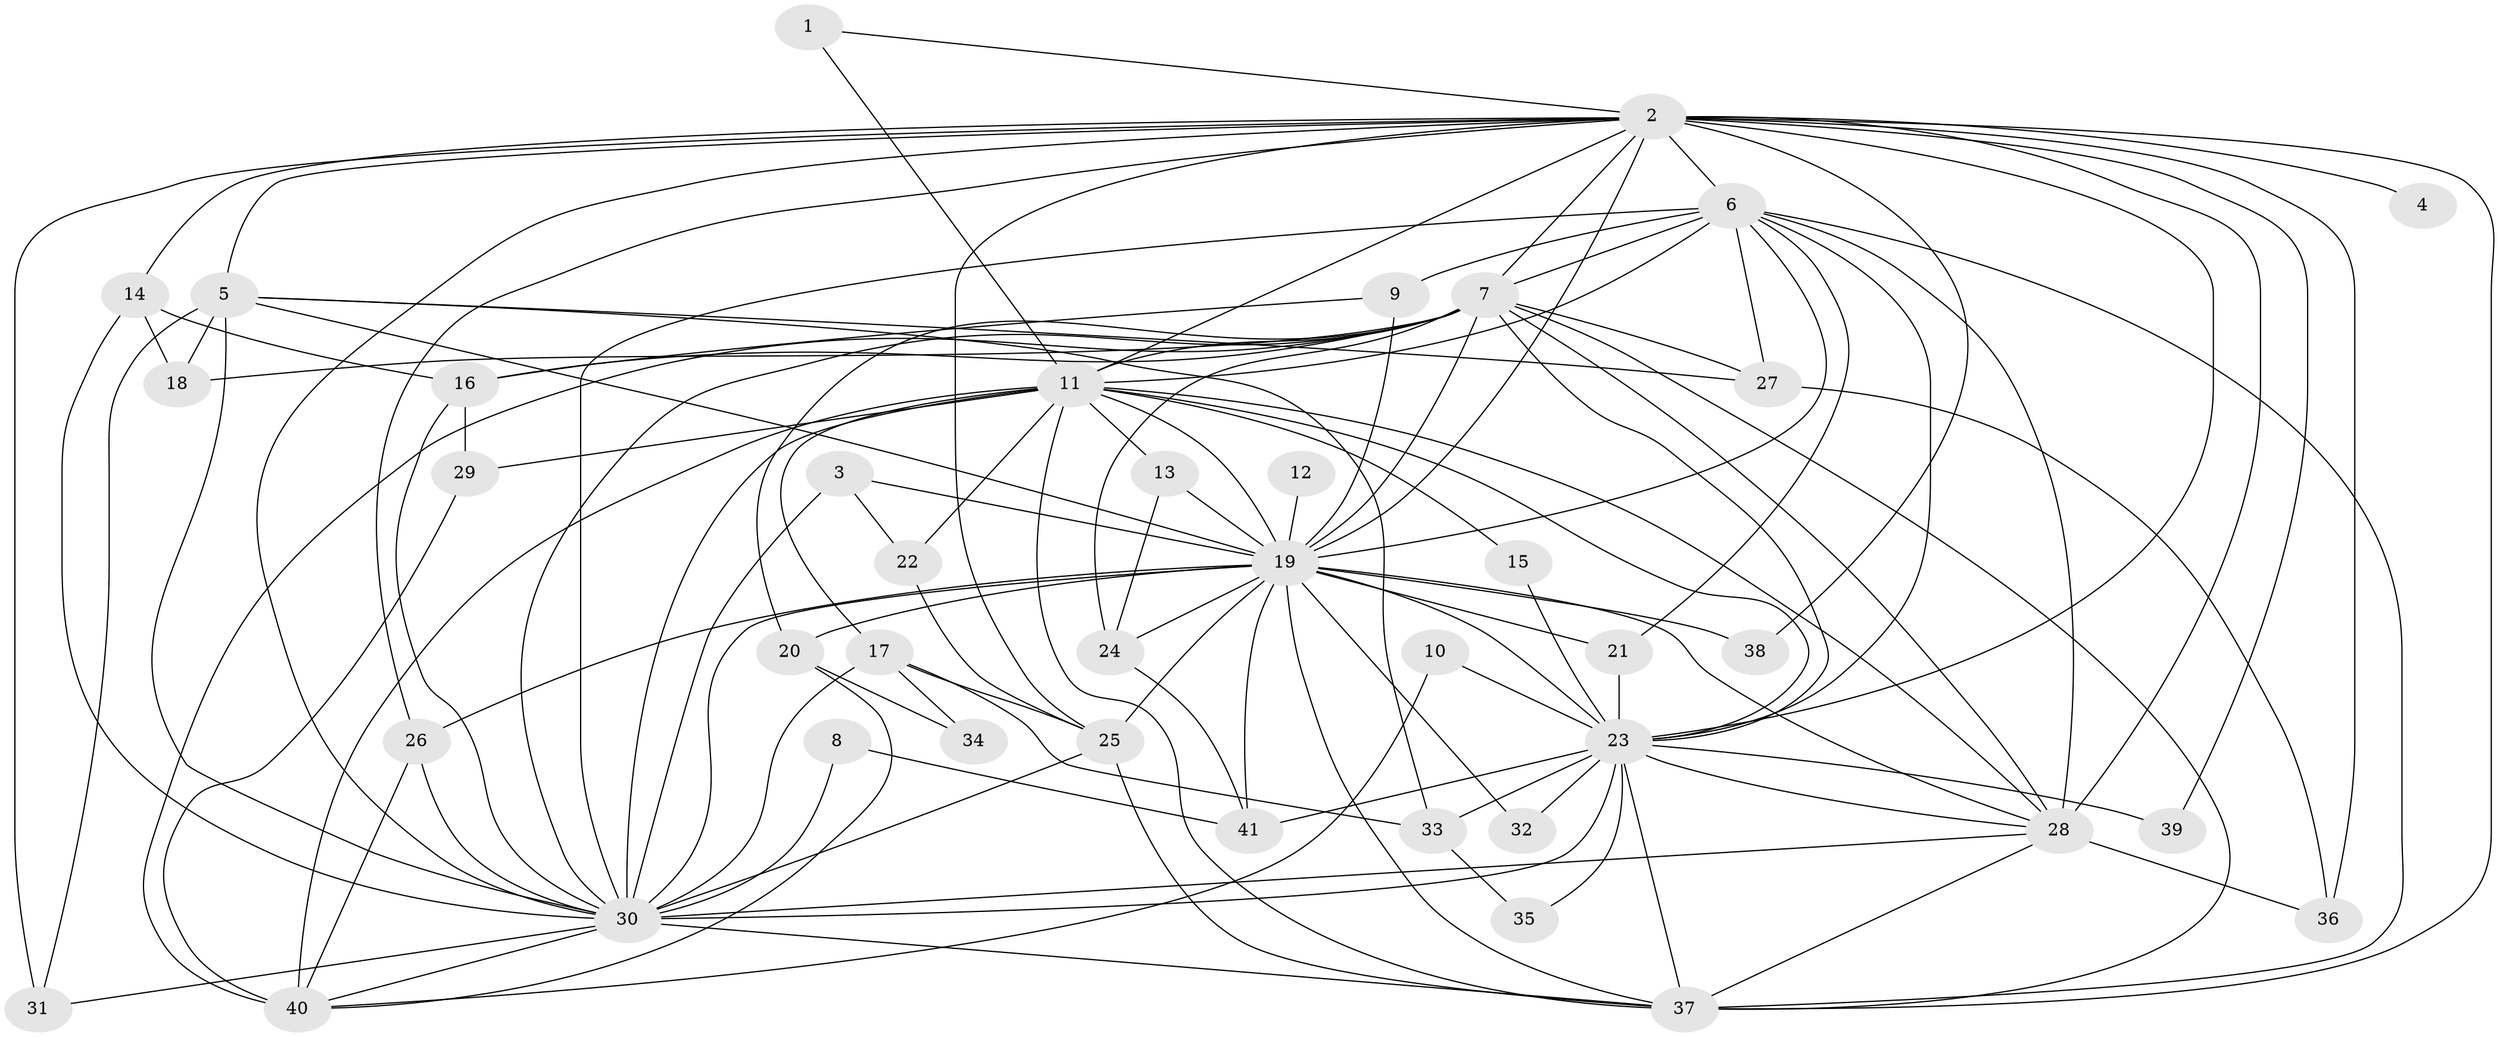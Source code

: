 // original degree distribution, {14: 0.024691358024691357, 17: 0.012345679012345678, 22: 0.024691358024691357, 19: 0.012345679012345678, 13: 0.012345679012345678, 12: 0.012345679012345678, 26: 0.012345679012345678, 25: 0.012345679012345678, 2: 0.5555555555555556, 4: 0.1111111111111111, 5: 0.037037037037037035, 6: 0.012345679012345678, 3: 0.14814814814814814, 7: 0.012345679012345678}
// Generated by graph-tools (version 1.1) at 2025/01/03/09/25 03:01:15]
// undirected, 41 vertices, 118 edges
graph export_dot {
graph [start="1"]
  node [color=gray90,style=filled];
  1;
  2;
  3;
  4;
  5;
  6;
  7;
  8;
  9;
  10;
  11;
  12;
  13;
  14;
  15;
  16;
  17;
  18;
  19;
  20;
  21;
  22;
  23;
  24;
  25;
  26;
  27;
  28;
  29;
  30;
  31;
  32;
  33;
  34;
  35;
  36;
  37;
  38;
  39;
  40;
  41;
  1 -- 2 [weight=1.0];
  1 -- 11 [weight=1.0];
  2 -- 4 [weight=1.0];
  2 -- 5 [weight=1.0];
  2 -- 6 [weight=3.0];
  2 -- 7 [weight=1.0];
  2 -- 11 [weight=1.0];
  2 -- 14 [weight=1.0];
  2 -- 19 [weight=1.0];
  2 -- 23 [weight=1.0];
  2 -- 25 [weight=1.0];
  2 -- 26 [weight=1.0];
  2 -- 28 [weight=1.0];
  2 -- 30 [weight=1.0];
  2 -- 31 [weight=2.0];
  2 -- 36 [weight=1.0];
  2 -- 37 [weight=1.0];
  2 -- 38 [weight=1.0];
  2 -- 39 [weight=1.0];
  3 -- 19 [weight=1.0];
  3 -- 22 [weight=1.0];
  3 -- 30 [weight=1.0];
  5 -- 18 [weight=1.0];
  5 -- 19 [weight=1.0];
  5 -- 27 [weight=1.0];
  5 -- 30 [weight=1.0];
  5 -- 31 [weight=1.0];
  5 -- 33 [weight=1.0];
  6 -- 7 [weight=2.0];
  6 -- 9 [weight=1.0];
  6 -- 11 [weight=3.0];
  6 -- 19 [weight=2.0];
  6 -- 21 [weight=1.0];
  6 -- 23 [weight=2.0];
  6 -- 27 [weight=1.0];
  6 -- 28 [weight=4.0];
  6 -- 30 [weight=3.0];
  6 -- 37 [weight=2.0];
  7 -- 11 [weight=2.0];
  7 -- 16 [weight=1.0];
  7 -- 18 [weight=1.0];
  7 -- 19 [weight=1.0];
  7 -- 20 [weight=1.0];
  7 -- 23 [weight=1.0];
  7 -- 24 [weight=1.0];
  7 -- 27 [weight=1.0];
  7 -- 28 [weight=2.0];
  7 -- 30 [weight=1.0];
  7 -- 37 [weight=1.0];
  7 -- 40 [weight=1.0];
  8 -- 30 [weight=1.0];
  8 -- 41 [weight=1.0];
  9 -- 16 [weight=1.0];
  9 -- 19 [weight=1.0];
  10 -- 23 [weight=1.0];
  10 -- 40 [weight=1.0];
  11 -- 13 [weight=1.0];
  11 -- 15 [weight=1.0];
  11 -- 17 [weight=1.0];
  11 -- 19 [weight=1.0];
  11 -- 22 [weight=1.0];
  11 -- 23 [weight=1.0];
  11 -- 28 [weight=1.0];
  11 -- 29 [weight=2.0];
  11 -- 30 [weight=4.0];
  11 -- 37 [weight=1.0];
  11 -- 40 [weight=1.0];
  12 -- 19 [weight=1.0];
  13 -- 19 [weight=2.0];
  13 -- 24 [weight=1.0];
  14 -- 16 [weight=1.0];
  14 -- 18 [weight=1.0];
  14 -- 30 [weight=1.0];
  15 -- 23 [weight=1.0];
  16 -- 29 [weight=1.0];
  16 -- 30 [weight=1.0];
  17 -- 25 [weight=1.0];
  17 -- 30 [weight=1.0];
  17 -- 33 [weight=1.0];
  17 -- 34 [weight=2.0];
  19 -- 20 [weight=1.0];
  19 -- 21 [weight=1.0];
  19 -- 23 [weight=1.0];
  19 -- 24 [weight=1.0];
  19 -- 25 [weight=1.0];
  19 -- 26 [weight=1.0];
  19 -- 28 [weight=2.0];
  19 -- 30 [weight=1.0];
  19 -- 32 [weight=1.0];
  19 -- 37 [weight=1.0];
  19 -- 38 [weight=1.0];
  19 -- 41 [weight=1.0];
  20 -- 34 [weight=1.0];
  20 -- 40 [weight=1.0];
  21 -- 23 [weight=1.0];
  22 -- 25 [weight=1.0];
  23 -- 28 [weight=1.0];
  23 -- 30 [weight=2.0];
  23 -- 32 [weight=1.0];
  23 -- 33 [weight=1.0];
  23 -- 35 [weight=1.0];
  23 -- 37 [weight=2.0];
  23 -- 39 [weight=1.0];
  23 -- 41 [weight=1.0];
  24 -- 41 [weight=1.0];
  25 -- 30 [weight=1.0];
  25 -- 37 [weight=1.0];
  26 -- 30 [weight=1.0];
  26 -- 40 [weight=1.0];
  27 -- 36 [weight=1.0];
  28 -- 30 [weight=1.0];
  28 -- 36 [weight=1.0];
  28 -- 37 [weight=1.0];
  29 -- 40 [weight=1.0];
  30 -- 31 [weight=1.0];
  30 -- 37 [weight=3.0];
  30 -- 40 [weight=1.0];
  33 -- 35 [weight=1.0];
}

